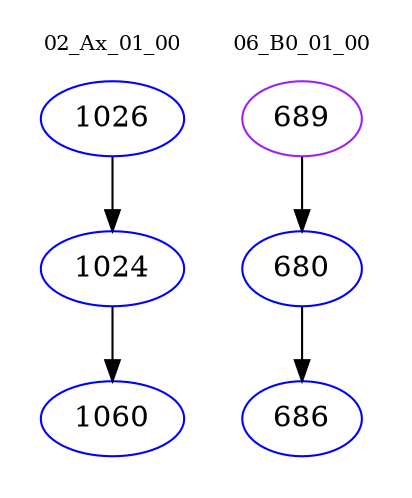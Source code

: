 digraph{
subgraph cluster_0 {
color = white
label = "02_Ax_01_00";
fontsize=10;
T0_1026 [label="1026", color="blue"]
T0_1026 -> T0_1024 [color="black"]
T0_1024 [label="1024", color="blue"]
T0_1024 -> T0_1060 [color="black"]
T0_1060 [label="1060", color="blue"]
}
subgraph cluster_1 {
color = white
label = "06_B0_01_00";
fontsize=10;
T1_689 [label="689", color="purple"]
T1_689 -> T1_680 [color="black"]
T1_680 [label="680", color="blue"]
T1_680 -> T1_686 [color="black"]
T1_686 [label="686", color="blue"]
}
}
